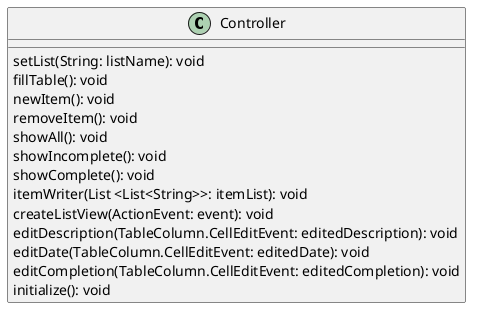 @startuml

class Controller {
    {method} setList(String: listName): void
    {method} fillTable(): void
    {method} newItem(): void
    {method} removeItem(): void
    {method} showAll(): void
    {method} showIncomplete(): void
    {method} showComplete(): void
    {method} itemWriter(List <List<String>>: itemList): void
    {method} createListView(ActionEvent: event): void
    {method} editDescription(TableColumn.CellEditEvent: editedDescription): void
    {method} editDate(TableColumn.CellEditEvent: editedDate): void
    {method} editCompletion(TableColumn.CellEditEvent: editedCompletion): void
    {method} initialize(): void
}

@enduml